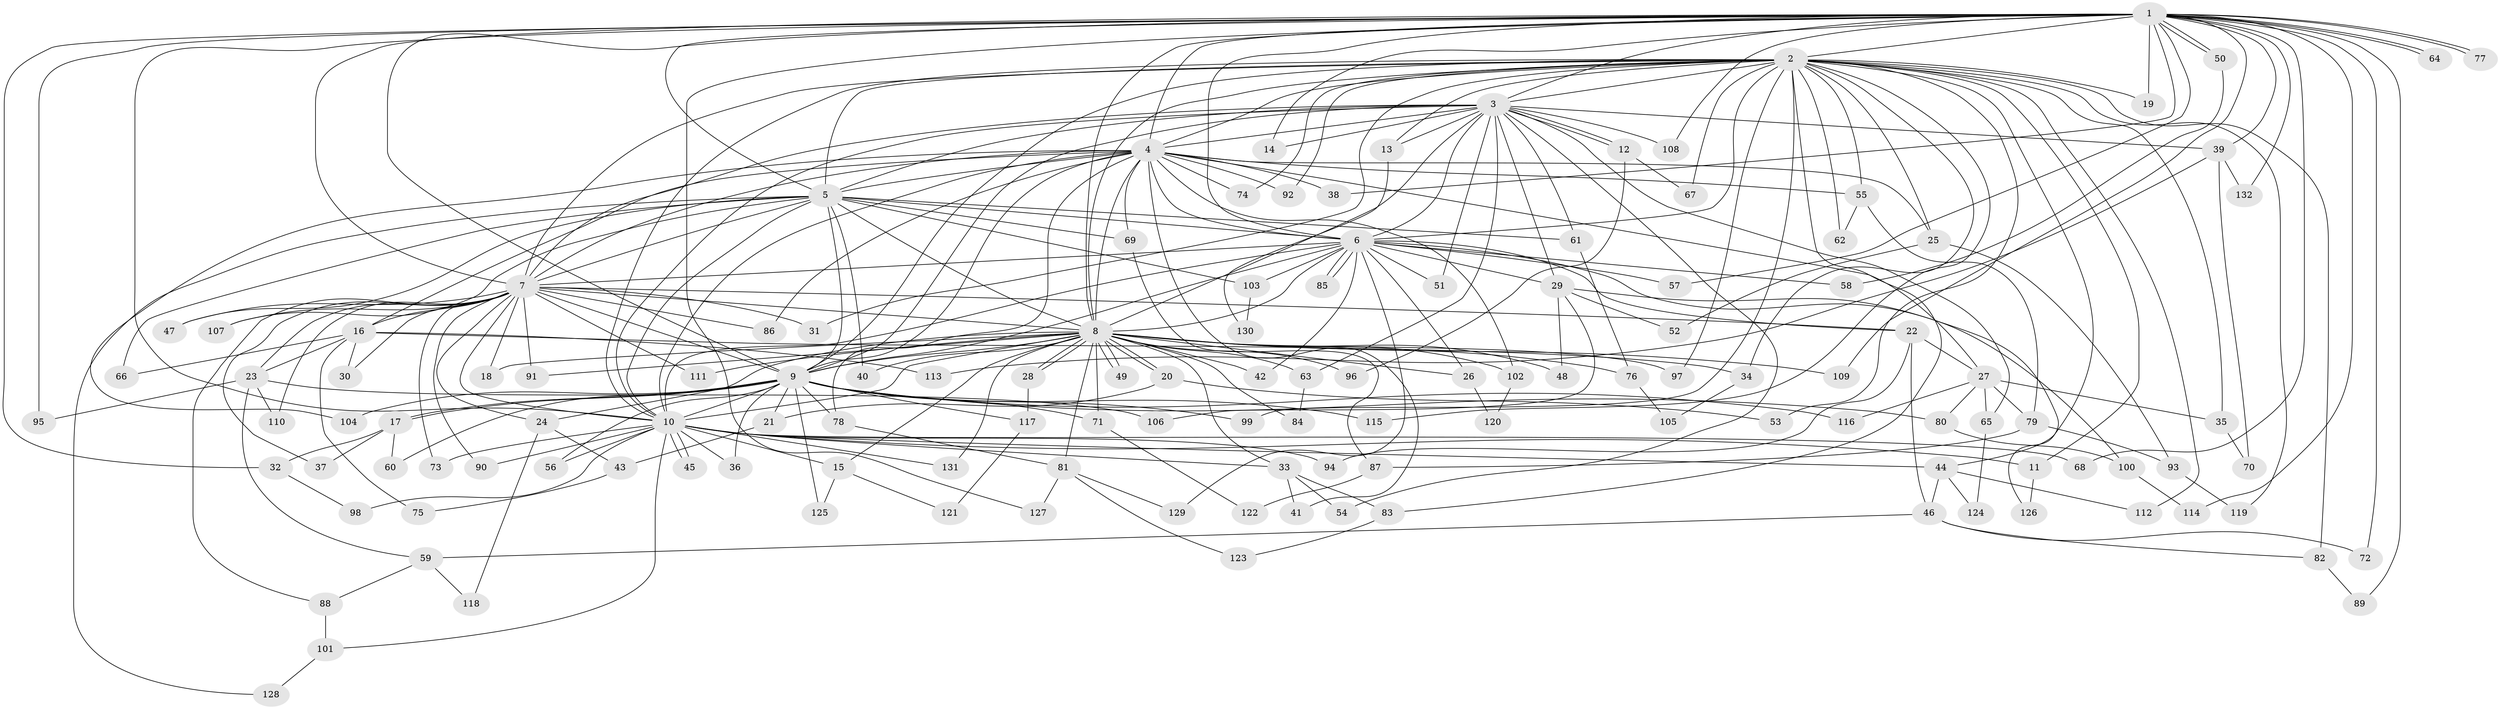 // coarse degree distribution, {31: 0.012658227848101266, 25: 0.012658227848101266, 37: 0.012658227848101266, 2: 0.4936708860759494, 1: 0.16455696202531644, 5: 0.06329113924050633, 4: 0.06329113924050633, 3: 0.13924050632911392, 10: 0.012658227848101266, 6: 0.012658227848101266, 26: 0.012658227848101266}
// Generated by graph-tools (version 1.1) at 2025/47/03/04/25 21:47:41]
// undirected, 132 vertices, 289 edges
graph export_dot {
graph [start="1"]
  node [color=gray90,style=filled];
  1;
  2;
  3;
  4;
  5;
  6;
  7;
  8;
  9;
  10;
  11;
  12;
  13;
  14;
  15;
  16;
  17;
  18;
  19;
  20;
  21;
  22;
  23;
  24;
  25;
  26;
  27;
  28;
  29;
  30;
  31;
  32;
  33;
  34;
  35;
  36;
  37;
  38;
  39;
  40;
  41;
  42;
  43;
  44;
  45;
  46;
  47;
  48;
  49;
  50;
  51;
  52;
  53;
  54;
  55;
  56;
  57;
  58;
  59;
  60;
  61;
  62;
  63;
  64;
  65;
  66;
  67;
  68;
  69;
  70;
  71;
  72;
  73;
  74;
  75;
  76;
  77;
  78;
  79;
  80;
  81;
  82;
  83;
  84;
  85;
  86;
  87;
  88;
  89;
  90;
  91;
  92;
  93;
  94;
  95;
  96;
  97;
  98;
  99;
  100;
  101;
  102;
  103;
  104;
  105;
  106;
  107;
  108;
  109;
  110;
  111;
  112;
  113;
  114;
  115;
  116;
  117;
  118;
  119;
  120;
  121;
  122;
  123;
  124;
  125;
  126;
  127;
  128;
  129;
  130;
  131;
  132;
  1 -- 2;
  1 -- 3;
  1 -- 4;
  1 -- 5;
  1 -- 6;
  1 -- 7;
  1 -- 8;
  1 -- 9;
  1 -- 10;
  1 -- 14;
  1 -- 19;
  1 -- 32;
  1 -- 38;
  1 -- 39;
  1 -- 50;
  1 -- 50;
  1 -- 57;
  1 -- 64;
  1 -- 64;
  1 -- 68;
  1 -- 72;
  1 -- 77;
  1 -- 77;
  1 -- 89;
  1 -- 95;
  1 -- 108;
  1 -- 109;
  1 -- 114;
  1 -- 127;
  1 -- 132;
  2 -- 3;
  2 -- 4;
  2 -- 5;
  2 -- 6;
  2 -- 7;
  2 -- 8;
  2 -- 9;
  2 -- 10;
  2 -- 11;
  2 -- 13;
  2 -- 19;
  2 -- 25;
  2 -- 31;
  2 -- 34;
  2 -- 35;
  2 -- 44;
  2 -- 53;
  2 -- 55;
  2 -- 62;
  2 -- 67;
  2 -- 74;
  2 -- 82;
  2 -- 83;
  2 -- 92;
  2 -- 97;
  2 -- 99;
  2 -- 112;
  2 -- 115;
  2 -- 119;
  3 -- 4;
  3 -- 5;
  3 -- 6;
  3 -- 7;
  3 -- 8;
  3 -- 9;
  3 -- 10;
  3 -- 12;
  3 -- 12;
  3 -- 13;
  3 -- 14;
  3 -- 29;
  3 -- 39;
  3 -- 51;
  3 -- 54;
  3 -- 61;
  3 -- 63;
  3 -- 65;
  3 -- 108;
  4 -- 5;
  4 -- 6;
  4 -- 7;
  4 -- 8;
  4 -- 9;
  4 -- 10;
  4 -- 16;
  4 -- 25;
  4 -- 27;
  4 -- 38;
  4 -- 41;
  4 -- 55;
  4 -- 69;
  4 -- 74;
  4 -- 78;
  4 -- 86;
  4 -- 92;
  4 -- 102;
  4 -- 104;
  5 -- 6;
  5 -- 7;
  5 -- 8;
  5 -- 9;
  5 -- 10;
  5 -- 40;
  5 -- 47;
  5 -- 61;
  5 -- 66;
  5 -- 69;
  5 -- 103;
  5 -- 107;
  5 -- 128;
  6 -- 7;
  6 -- 8;
  6 -- 9;
  6 -- 10;
  6 -- 22;
  6 -- 26;
  6 -- 29;
  6 -- 42;
  6 -- 51;
  6 -- 57;
  6 -- 58;
  6 -- 85;
  6 -- 85;
  6 -- 103;
  6 -- 126;
  6 -- 129;
  7 -- 8;
  7 -- 9;
  7 -- 10;
  7 -- 16;
  7 -- 18;
  7 -- 22;
  7 -- 23;
  7 -- 24;
  7 -- 30;
  7 -- 31;
  7 -- 37;
  7 -- 47;
  7 -- 73;
  7 -- 86;
  7 -- 88;
  7 -- 90;
  7 -- 91;
  7 -- 107;
  7 -- 110;
  7 -- 111;
  8 -- 9;
  8 -- 10;
  8 -- 15;
  8 -- 18;
  8 -- 20;
  8 -- 20;
  8 -- 24;
  8 -- 26;
  8 -- 28;
  8 -- 28;
  8 -- 33;
  8 -- 40;
  8 -- 42;
  8 -- 48;
  8 -- 49;
  8 -- 49;
  8 -- 63;
  8 -- 71;
  8 -- 76;
  8 -- 81;
  8 -- 84;
  8 -- 91;
  8 -- 96;
  8 -- 97;
  8 -- 102;
  8 -- 109;
  8 -- 111;
  8 -- 131;
  9 -- 10;
  9 -- 17;
  9 -- 17;
  9 -- 21;
  9 -- 36;
  9 -- 56;
  9 -- 60;
  9 -- 71;
  9 -- 78;
  9 -- 80;
  9 -- 99;
  9 -- 104;
  9 -- 115;
  9 -- 116;
  9 -- 117;
  9 -- 125;
  10 -- 11;
  10 -- 15;
  10 -- 33;
  10 -- 36;
  10 -- 44;
  10 -- 45;
  10 -- 45;
  10 -- 56;
  10 -- 68;
  10 -- 73;
  10 -- 90;
  10 -- 94;
  10 -- 98;
  10 -- 101;
  10 -- 131;
  11 -- 126;
  12 -- 67;
  12 -- 96;
  13 -- 130;
  15 -- 121;
  15 -- 125;
  16 -- 23;
  16 -- 30;
  16 -- 34;
  16 -- 66;
  16 -- 75;
  16 -- 113;
  17 -- 32;
  17 -- 37;
  17 -- 60;
  20 -- 21;
  20 -- 53;
  21 -- 43;
  22 -- 27;
  22 -- 46;
  22 -- 94;
  23 -- 59;
  23 -- 95;
  23 -- 106;
  23 -- 110;
  24 -- 43;
  24 -- 118;
  25 -- 52;
  25 -- 93;
  26 -- 120;
  27 -- 35;
  27 -- 65;
  27 -- 79;
  27 -- 80;
  27 -- 116;
  28 -- 117;
  29 -- 48;
  29 -- 52;
  29 -- 100;
  29 -- 106;
  32 -- 98;
  33 -- 41;
  33 -- 54;
  33 -- 83;
  34 -- 105;
  35 -- 70;
  39 -- 70;
  39 -- 113;
  39 -- 132;
  43 -- 75;
  44 -- 46;
  44 -- 112;
  44 -- 124;
  46 -- 59;
  46 -- 72;
  46 -- 82;
  50 -- 58;
  55 -- 62;
  55 -- 79;
  59 -- 88;
  59 -- 118;
  61 -- 76;
  63 -- 84;
  65 -- 124;
  69 -- 87;
  71 -- 122;
  76 -- 105;
  78 -- 81;
  79 -- 87;
  79 -- 93;
  80 -- 100;
  81 -- 123;
  81 -- 127;
  81 -- 129;
  82 -- 89;
  83 -- 123;
  87 -- 122;
  88 -- 101;
  93 -- 119;
  100 -- 114;
  101 -- 128;
  102 -- 120;
  103 -- 130;
  117 -- 121;
}
